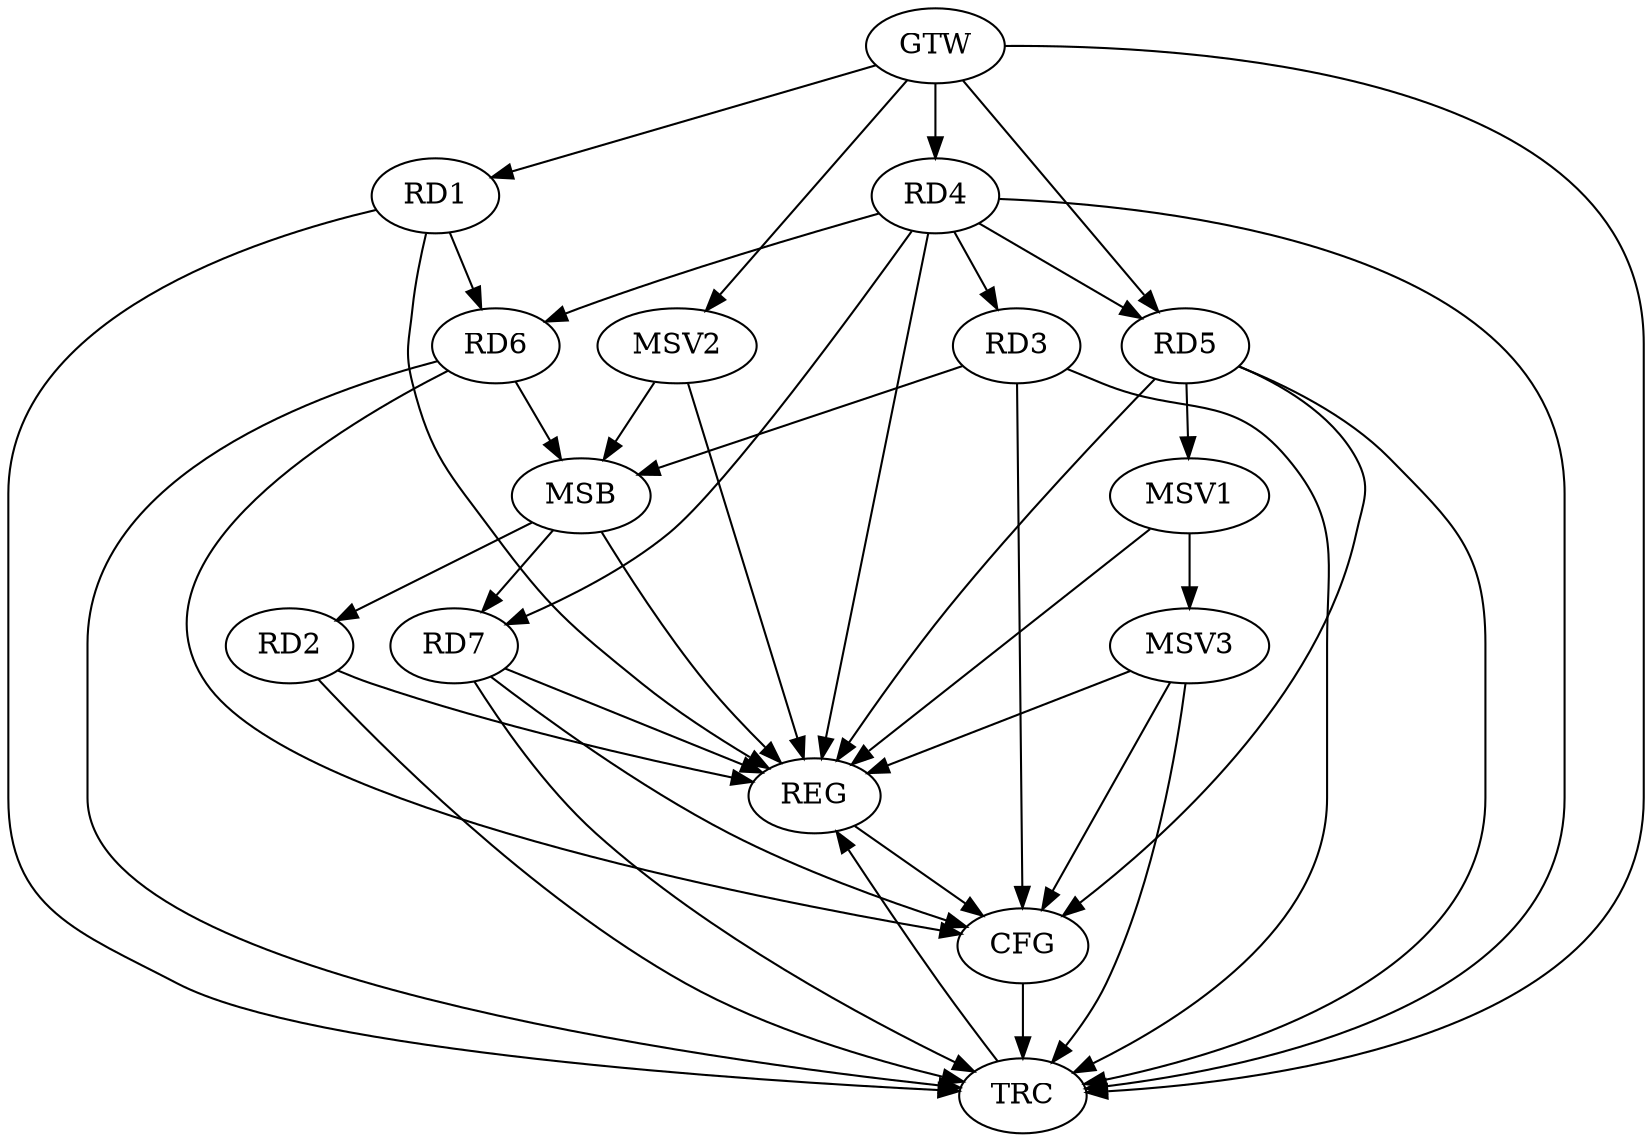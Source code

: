 strict digraph G {
  RD1 [ label="RD1" ];
  RD2 [ label="RD2" ];
  RD3 [ label="RD3" ];
  RD4 [ label="RD4" ];
  RD5 [ label="RD5" ];
  RD6 [ label="RD6" ];
  RD7 [ label="RD7" ];
  GTW [ label="GTW" ];
  REG [ label="REG" ];
  MSB [ label="MSB" ];
  CFG [ label="CFG" ];
  TRC [ label="TRC" ];
  MSV1 [ label="MSV1" ];
  MSV2 [ label="MSV2" ];
  MSV3 [ label="MSV3" ];
  RD1 -> RD6;
  RD4 -> RD3;
  RD4 -> RD6;
  GTW -> RD1;
  GTW -> RD4;
  GTW -> RD5;
  RD1 -> REG;
  RD2 -> REG;
  RD4 -> REG;
  RD5 -> REG;
  RD7 -> REG;
  RD3 -> MSB;
  MSB -> RD2;
  MSB -> REG;
  RD6 -> MSB;
  MSB -> RD7;
  RD7 -> CFG;
  RD6 -> CFG;
  RD3 -> CFG;
  RD5 -> CFG;
  REG -> CFG;
  RD1 -> TRC;
  RD2 -> TRC;
  RD3 -> TRC;
  RD4 -> TRC;
  RD5 -> TRC;
  RD6 -> TRC;
  RD7 -> TRC;
  GTW -> TRC;
  CFG -> TRC;
  TRC -> REG;
  RD4 -> RD5;
  RD4 -> RD7;
  RD5 -> MSV1;
  MSV1 -> REG;
  MSV2 -> MSB;
  GTW -> MSV2;
  MSV2 -> REG;
  MSV1 -> MSV3;
  MSV3 -> REG;
  MSV3 -> TRC;
  MSV3 -> CFG;
}
